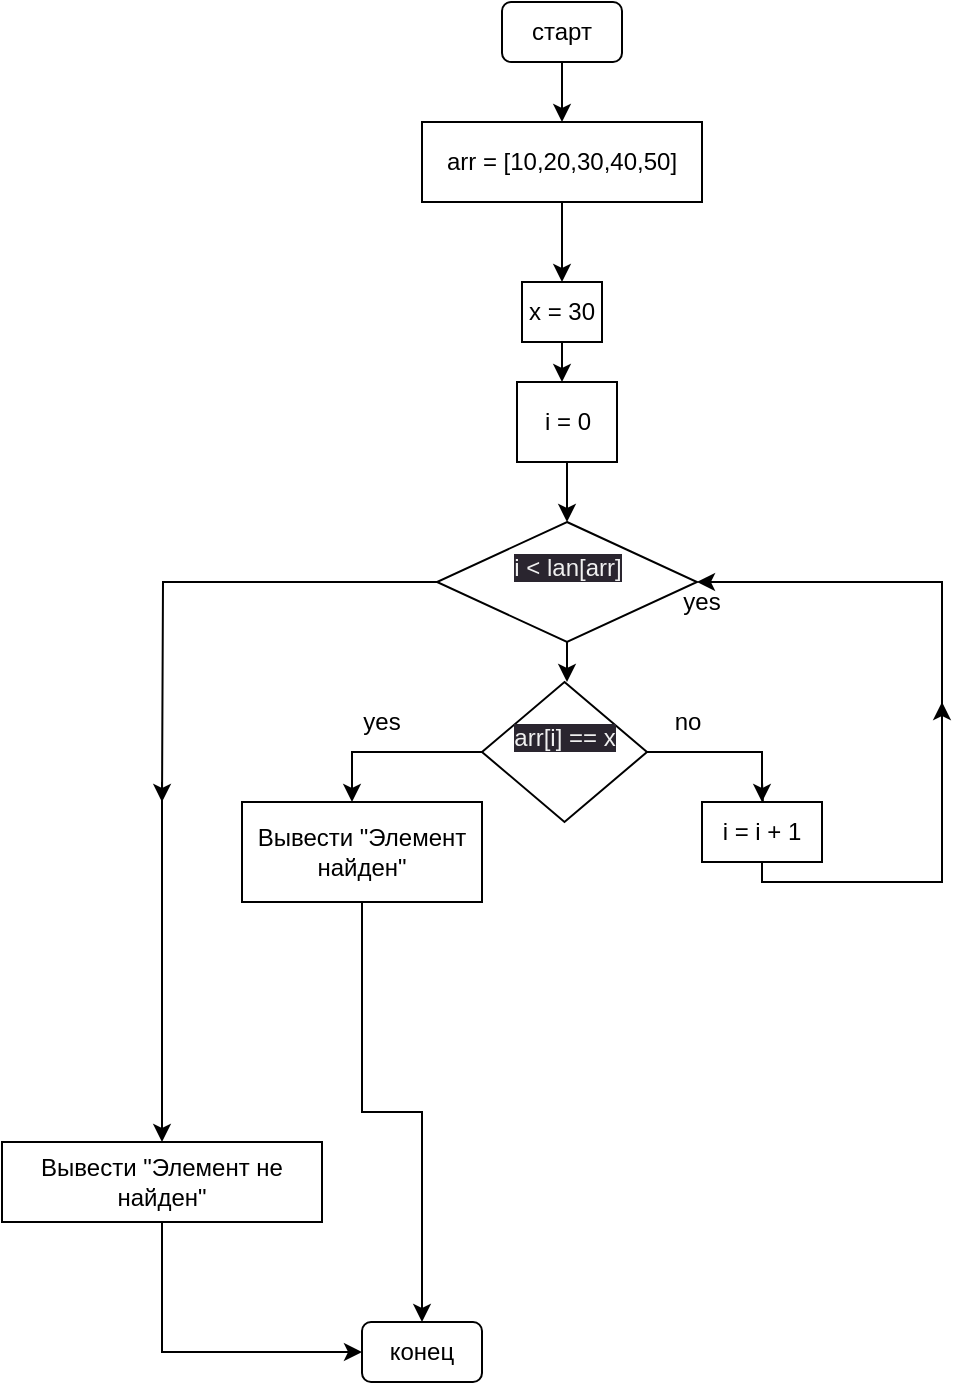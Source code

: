 <mxfile>
    <diagram id="nKUQ156nvUV-8Ualu0yc" name="Page-1">
        <mxGraphModel dx="647" dy="349" grid="1" gridSize="10" guides="1" tooltips="1" connect="1" arrows="1" fold="1" page="1" pageScale="1" pageWidth="850" pageHeight="1100" math="0" shadow="0">
            <root>
                <mxCell id="0"/>
                <mxCell id="1" parent="0"/>
                <mxCell id="2" value="" style="rounded=1;whiteSpace=wrap;html=1;" vertex="1" parent="1">
                    <mxGeometry x="370" y="40" width="60" height="30" as="geometry"/>
                </mxCell>
                <mxCell id="5" value="" style="edgeStyle=none;html=1;" edge="1" parent="1" source="3">
                    <mxGeometry relative="1" as="geometry">
                        <mxPoint x="400" y="100" as="targetPoint"/>
                    </mxGeometry>
                </mxCell>
                <mxCell id="3" value="старт" style="text;html=1;strokeColor=none;fillColor=none;align=center;verticalAlign=middle;whiteSpace=wrap;rounded=0;" vertex="1" parent="1">
                    <mxGeometry x="370" y="40" width="60" height="30" as="geometry"/>
                </mxCell>
                <mxCell id="9" value="" style="edgeStyle=none;html=1;" edge="1" parent="1">
                    <mxGeometry relative="1" as="geometry">
                        <mxPoint x="400" y="140" as="sourcePoint"/>
                        <mxPoint x="400" y="180" as="targetPoint"/>
                    </mxGeometry>
                </mxCell>
                <mxCell id="11" value="" style="edgeStyle=none;html=1;" edge="1" parent="1">
                    <mxGeometry relative="1" as="geometry">
                        <mxPoint x="400" y="210" as="sourcePoint"/>
                        <mxPoint x="400" y="230" as="targetPoint"/>
                    </mxGeometry>
                </mxCell>
                <mxCell id="17" value="" style="edgeStyle=none;html=1;startArrow=none;" edge="1" parent="1" source="58">
                    <mxGeometry relative="1" as="geometry">
                        <mxPoint x="402.5" y="330" as="sourcePoint"/>
                        <mxPoint x="402.5" y="380" as="targetPoint"/>
                    </mxGeometry>
                </mxCell>
                <mxCell id="39" style="edgeStyle=orthogonalEdgeStyle;rounded=0;html=1;exitX=0;exitY=0.5;exitDx=0;exitDy=0;" edge="1" parent="1" source="58">
                    <mxGeometry relative="1" as="geometry">
                        <mxPoint x="200" y="440" as="targetPoint"/>
                        <mxPoint x="340" y="315" as="sourcePoint"/>
                    </mxGeometry>
                </mxCell>
                <mxCell id="26" value="" style="edgeStyle=orthogonalEdgeStyle;html=1;rounded=0;exitX=1;exitY=0.5;exitDx=0;exitDy=0;" edge="1" parent="1" source="63">
                    <mxGeometry relative="1" as="geometry">
                        <mxPoint x="462.5" y="395" as="sourcePoint"/>
                        <mxPoint x="500" y="440" as="targetPoint"/>
                        <Array as="points">
                            <mxPoint x="500" y="415"/>
                        </Array>
                    </mxGeometry>
                </mxCell>
                <mxCell id="27" value="" style="edgeStyle=orthogonalEdgeStyle;rounded=0;html=1;entryX=0.5;entryY=0;entryDx=0;entryDy=0;exitX=0;exitY=0.5;exitDx=0;exitDy=0;" edge="1" parent="1" source="63">
                    <mxGeometry relative="1" as="geometry">
                        <mxPoint x="342.5" y="395" as="sourcePoint"/>
                        <mxPoint x="295" y="440" as="targetPoint"/>
                        <Array as="points">
                            <mxPoint x="295" y="415"/>
                        </Array>
                    </mxGeometry>
                </mxCell>
                <mxCell id="33" style="edgeStyle=orthogonalEdgeStyle;rounded=0;html=1;entryX=1;entryY=0.5;entryDx=0;entryDy=0;" edge="1" parent="1" target="58">
                    <mxGeometry relative="1" as="geometry">
                        <mxPoint x="590" y="400" as="sourcePoint"/>
                        <mxPoint x="465" y="315" as="targetPoint"/>
                        <Array as="points">
                            <mxPoint x="590" y="330"/>
                        </Array>
                    </mxGeometry>
                </mxCell>
                <mxCell id="34" style="edgeStyle=orthogonalEdgeStyle;rounded=0;html=1;startArrow=none;" edge="1" parent="1" source="55">
                    <mxGeometry relative="1" as="geometry">
                        <mxPoint x="590" y="390" as="targetPoint"/>
                        <mxPoint x="500" y="430" as="sourcePoint"/>
                        <Array as="points">
                            <mxPoint x="500" y="480"/>
                            <mxPoint x="590" y="480"/>
                        </Array>
                    </mxGeometry>
                </mxCell>
                <mxCell id="28" value="yes" style="text;html=1;strokeColor=none;fillColor=none;align=center;verticalAlign=middle;whiteSpace=wrap;rounded=0;" vertex="1" parent="1">
                    <mxGeometry x="290" y="390" width="40" height="20" as="geometry"/>
                </mxCell>
                <mxCell id="29" value="no" style="text;html=1;strokeColor=none;fillColor=none;align=center;verticalAlign=middle;whiteSpace=wrap;rounded=0;" vertex="1" parent="1">
                    <mxGeometry x="442.5" y="390" width="40" height="20" as="geometry"/>
                </mxCell>
                <mxCell id="40" value="" style="endArrow=classic;html=1;rounded=0;entryX=0.5;entryY=0;entryDx=0;entryDy=0;" edge="1" parent="1" target="57">
                    <mxGeometry width="50" height="50" relative="1" as="geometry">
                        <mxPoint x="200" y="430" as="sourcePoint"/>
                        <mxPoint x="200" y="535" as="targetPoint"/>
                        <Array as="points">
                            <mxPoint x="200" y="470"/>
                            <mxPoint x="200" y="510"/>
                        </Array>
                    </mxGeometry>
                </mxCell>
                <mxCell id="45" value="" style="edgeStyle=orthogonalEdgeStyle;rounded=0;html=1;startArrow=none;" edge="1" parent="1" source="57" target="44">
                    <mxGeometry relative="1" as="geometry">
                        <mxPoint x="360" y="600" as="sourcePoint"/>
                        <Array as="points">
                            <mxPoint x="200" y="715"/>
                        </Array>
                    </mxGeometry>
                </mxCell>
                <mxCell id="44" value="конец" style="rounded=1;whiteSpace=wrap;html=1;" vertex="1" parent="1">
                    <mxGeometry x="300" y="700" width="60" height="30" as="geometry"/>
                </mxCell>
                <mxCell id="46" value="arr = [10,20,30,40,50]" style="rounded=0;whiteSpace=wrap;html=1;" vertex="1" parent="1">
                    <mxGeometry x="330" y="100" width="140" height="40" as="geometry"/>
                </mxCell>
                <mxCell id="48" value="x = 30" style="rounded=0;whiteSpace=wrap;html=1;" vertex="1" parent="1">
                    <mxGeometry x="380" y="180" width="40" height="30" as="geometry"/>
                </mxCell>
                <mxCell id="52" style="edgeStyle=orthogonalEdgeStyle;rounded=0;html=1;entryX=0.5;entryY=0;entryDx=0;entryDy=0;" edge="1" parent="1" source="49">
                    <mxGeometry relative="1" as="geometry">
                        <mxPoint x="402.5" y="300" as="targetPoint"/>
                    </mxGeometry>
                </mxCell>
                <mxCell id="49" value="i = 0" style="rounded=0;whiteSpace=wrap;html=1;" vertex="1" parent="1">
                    <mxGeometry x="377.5" y="230" width="50" height="40" as="geometry"/>
                </mxCell>
                <mxCell id="60" value="" style="edgeStyle=orthogonalEdgeStyle;rounded=0;html=1;endArrow=none;" edge="1" parent="1" target="55">
                    <mxGeometry relative="1" as="geometry">
                        <mxPoint x="590" y="415" as="targetPoint"/>
                        <mxPoint x="500" y="430" as="sourcePoint"/>
                        <Array as="points"/>
                    </mxGeometry>
                </mxCell>
                <mxCell id="55" value="i = i + 1" style="rounded=0;whiteSpace=wrap;html=1;" vertex="1" parent="1">
                    <mxGeometry x="470" y="440" width="60" height="30" as="geometry"/>
                </mxCell>
                <mxCell id="61" value="" style="edgeStyle=none;html=1;endArrow=none;" edge="1" parent="1" target="58">
                    <mxGeometry relative="1" as="geometry">
                        <mxPoint x="402.5" y="330" as="sourcePoint"/>
                        <mxPoint x="402.5" y="380" as="targetPoint"/>
                    </mxGeometry>
                </mxCell>
                <mxCell id="58" value="&#10;&lt;span style=&quot;color: rgb(240, 240, 240); font-family: Helvetica; font-size: 12px; font-style: normal; font-variant-ligatures: normal; font-variant-caps: normal; font-weight: 400; letter-spacing: normal; orphans: 2; text-align: center; text-indent: 0px; text-transform: none; widows: 2; word-spacing: 0px; -webkit-text-stroke-width: 0px; background-color: rgb(42, 37, 47); text-decoration-thickness: initial; text-decoration-style: initial; text-decoration-color: initial; float: none; display: inline !important;&quot;&gt;i &amp;lt; lan[arr]&lt;/span&gt;&#10;&#10;" style="rhombus;whiteSpace=wrap;html=1;" vertex="1" parent="1">
                    <mxGeometry x="337.5" y="300" width="130" height="60" as="geometry"/>
                </mxCell>
                <mxCell id="63" value="&#10;&lt;span style=&quot;color: rgb(240, 240, 240); font-family: Helvetica; font-size: 12px; font-style: normal; font-variant-ligatures: normal; font-variant-caps: normal; font-weight: 400; letter-spacing: normal; orphans: 2; text-align: center; text-indent: 0px; text-transform: none; widows: 2; word-spacing: 0px; -webkit-text-stroke-width: 0px; background-color: rgb(42, 37, 47); text-decoration-thickness: initial; text-decoration-style: initial; text-decoration-color: initial; float: none; display: inline !important;&quot;&gt;arr[i] == x&lt;/span&gt;&#10;&#10;" style="rhombus;whiteSpace=wrap;html=1;" vertex="1" parent="1">
                    <mxGeometry x="360" y="380" width="82.5" height="70" as="geometry"/>
                </mxCell>
                <mxCell id="65" value="yes" style="text;html=1;strokeColor=none;fillColor=none;align=center;verticalAlign=middle;whiteSpace=wrap;rounded=0;" vertex="1" parent="1">
                    <mxGeometry x="450" y="330" width="40" height="20" as="geometry"/>
                </mxCell>
                <mxCell id="57" value="Вывести &quot;Элемент не найден&quot;" style="rounded=0;whiteSpace=wrap;html=1;" vertex="1" parent="1">
                    <mxGeometry x="120" y="610" width="160" height="40" as="geometry"/>
                </mxCell>
                <mxCell id="72" style="edgeStyle=orthogonalEdgeStyle;rounded=0;html=1;entryX=0.5;entryY=0;entryDx=0;entryDy=0;" edge="1" parent="1" source="69" target="44">
                    <mxGeometry relative="1" as="geometry">
                        <Array as="points">
                            <mxPoint x="300" y="595"/>
                            <mxPoint x="330" y="595"/>
                        </Array>
                    </mxGeometry>
                </mxCell>
                <mxCell id="69" value="Вывести &quot;Элемент найден&quot;" style="rounded=0;whiteSpace=wrap;html=1;" vertex="1" parent="1">
                    <mxGeometry x="240" y="440" width="120" height="50" as="geometry"/>
                </mxCell>
            </root>
        </mxGraphModel>
    </diagram>
</mxfile>